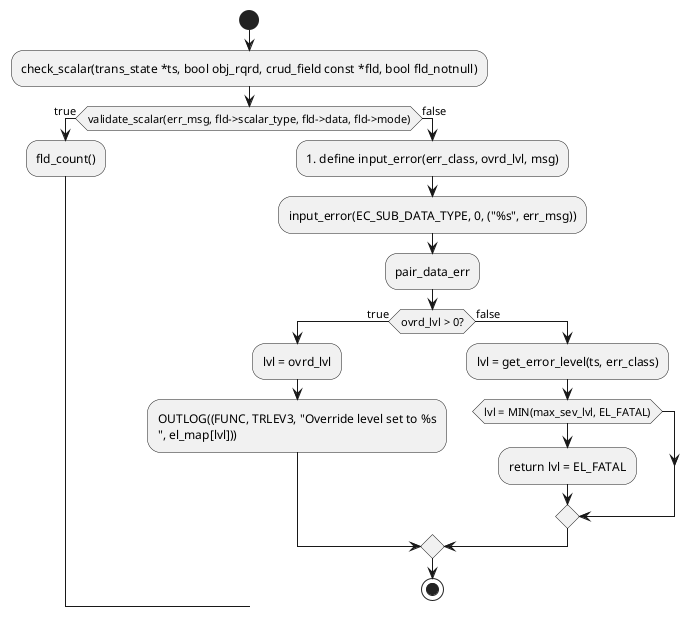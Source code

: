 @startuml
'https://plantuml.com/activity-diagram-beta

start
:check_scalar(trans_state *ts, bool obj_rqrd, crud_field const *fld, bool fld_notnull);
if (validate_scalar(err_msg, fld->scalar_type, fld->data, fld->mode)) then (true)
  :fld_count();
else (false)
    :#define input_error(err_class, ovrd_lvl, msg);
    :input_error(EC_SUB_DATA_TYPE, 0, ("%s", err_msg));
    :pair_data_err;
    if (ovrd_lvl > 0?) then (true)
        :lvl = ovrd_lvl;
        :OUTLOG((FUNC, TRLEV3, "Override level set to %s\n", el_map[lvl]));
    else (false)
        :lvl = get_error_level(ts, err_class);
            if (lvl = MIN(max_sev_lvl, EL_FATAL))
                :return lvl = EL_FATAL;
    endif
endif

stop

@enduml
